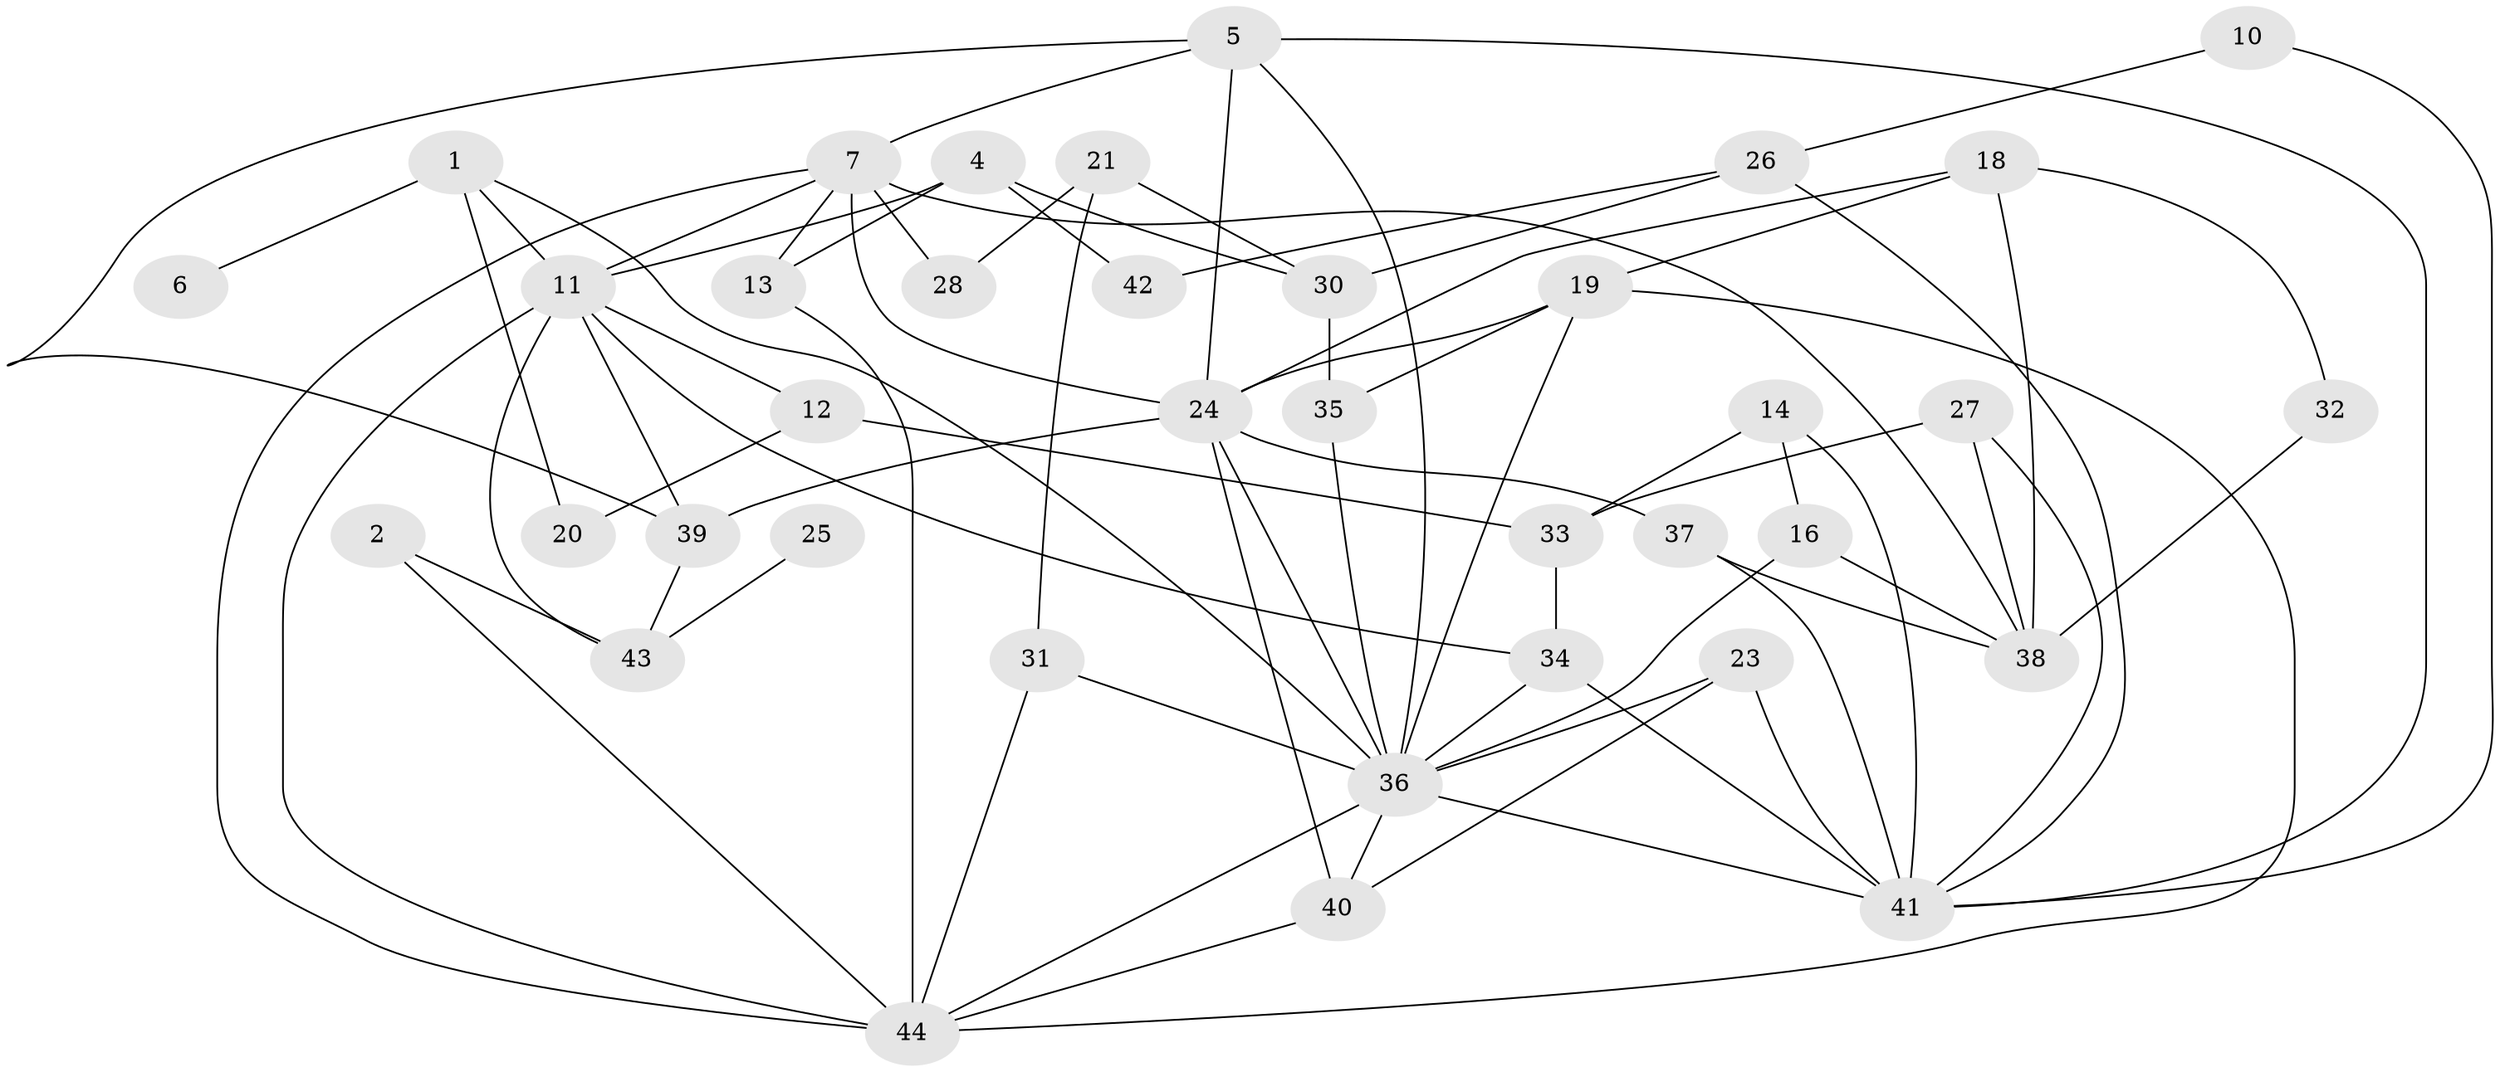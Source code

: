 // original degree distribution, {4: 0.20909090909090908, 3: 0.22727272727272727, 2: 0.21818181818181817, 1: 0.16363636363636364, 6: 0.045454545454545456, 5: 0.07272727272727272, 0: 0.045454545454545456, 7: 0.00909090909090909, 12: 0.00909090909090909}
// Generated by graph-tools (version 1.1) at 2025/35/03/04/25 23:35:56]
// undirected, 37 vertices, 76 edges
graph export_dot {
  node [color=gray90,style=filled];
  1;
  2;
  4;
  5;
  6;
  7;
  10;
  11;
  12;
  13;
  14;
  16;
  18;
  19;
  20;
  21;
  23;
  24;
  25;
  26;
  27;
  28;
  30;
  31;
  32;
  33;
  34;
  35;
  36;
  37;
  38;
  39;
  40;
  41;
  42;
  43;
  44;
  1 -- 6 [weight=1.0];
  1 -- 11 [weight=1.0];
  1 -- 20 [weight=1.0];
  1 -- 36 [weight=1.0];
  2 -- 43 [weight=1.0];
  2 -- 44 [weight=2.0];
  4 -- 11 [weight=1.0];
  4 -- 13 [weight=1.0];
  4 -- 30 [weight=1.0];
  4 -- 42 [weight=1.0];
  5 -- 7 [weight=2.0];
  5 -- 24 [weight=2.0];
  5 -- 36 [weight=3.0];
  5 -- 39 [weight=2.0];
  5 -- 41 [weight=1.0];
  7 -- 11 [weight=1.0];
  7 -- 13 [weight=1.0];
  7 -- 24 [weight=2.0];
  7 -- 28 [weight=1.0];
  7 -- 38 [weight=1.0];
  7 -- 44 [weight=1.0];
  10 -- 26 [weight=1.0];
  10 -- 41 [weight=1.0];
  11 -- 12 [weight=1.0];
  11 -- 34 [weight=1.0];
  11 -- 39 [weight=1.0];
  11 -- 43 [weight=1.0];
  11 -- 44 [weight=1.0];
  12 -- 20 [weight=1.0];
  12 -- 33 [weight=2.0];
  13 -- 44 [weight=1.0];
  14 -- 16 [weight=1.0];
  14 -- 33 [weight=1.0];
  14 -- 41 [weight=3.0];
  16 -- 36 [weight=1.0];
  16 -- 38 [weight=1.0];
  18 -- 19 [weight=1.0];
  18 -- 24 [weight=2.0];
  18 -- 32 [weight=1.0];
  18 -- 38 [weight=2.0];
  19 -- 24 [weight=1.0];
  19 -- 35 [weight=2.0];
  19 -- 36 [weight=1.0];
  19 -- 44 [weight=1.0];
  21 -- 28 [weight=1.0];
  21 -- 30 [weight=1.0];
  21 -- 31 [weight=2.0];
  23 -- 36 [weight=1.0];
  23 -- 40 [weight=1.0];
  23 -- 41 [weight=1.0];
  24 -- 36 [weight=2.0];
  24 -- 37 [weight=1.0];
  24 -- 39 [weight=1.0];
  24 -- 40 [weight=1.0];
  25 -- 43 [weight=1.0];
  26 -- 30 [weight=1.0];
  26 -- 41 [weight=1.0];
  26 -- 42 [weight=1.0];
  27 -- 33 [weight=1.0];
  27 -- 38 [weight=1.0];
  27 -- 41 [weight=1.0];
  30 -- 35 [weight=2.0];
  31 -- 36 [weight=1.0];
  31 -- 44 [weight=1.0];
  32 -- 38 [weight=1.0];
  33 -- 34 [weight=1.0];
  34 -- 36 [weight=2.0];
  34 -- 41 [weight=2.0];
  35 -- 36 [weight=1.0];
  36 -- 40 [weight=1.0];
  36 -- 41 [weight=1.0];
  36 -- 44 [weight=1.0];
  37 -- 38 [weight=1.0];
  37 -- 41 [weight=1.0];
  39 -- 43 [weight=1.0];
  40 -- 44 [weight=1.0];
}
